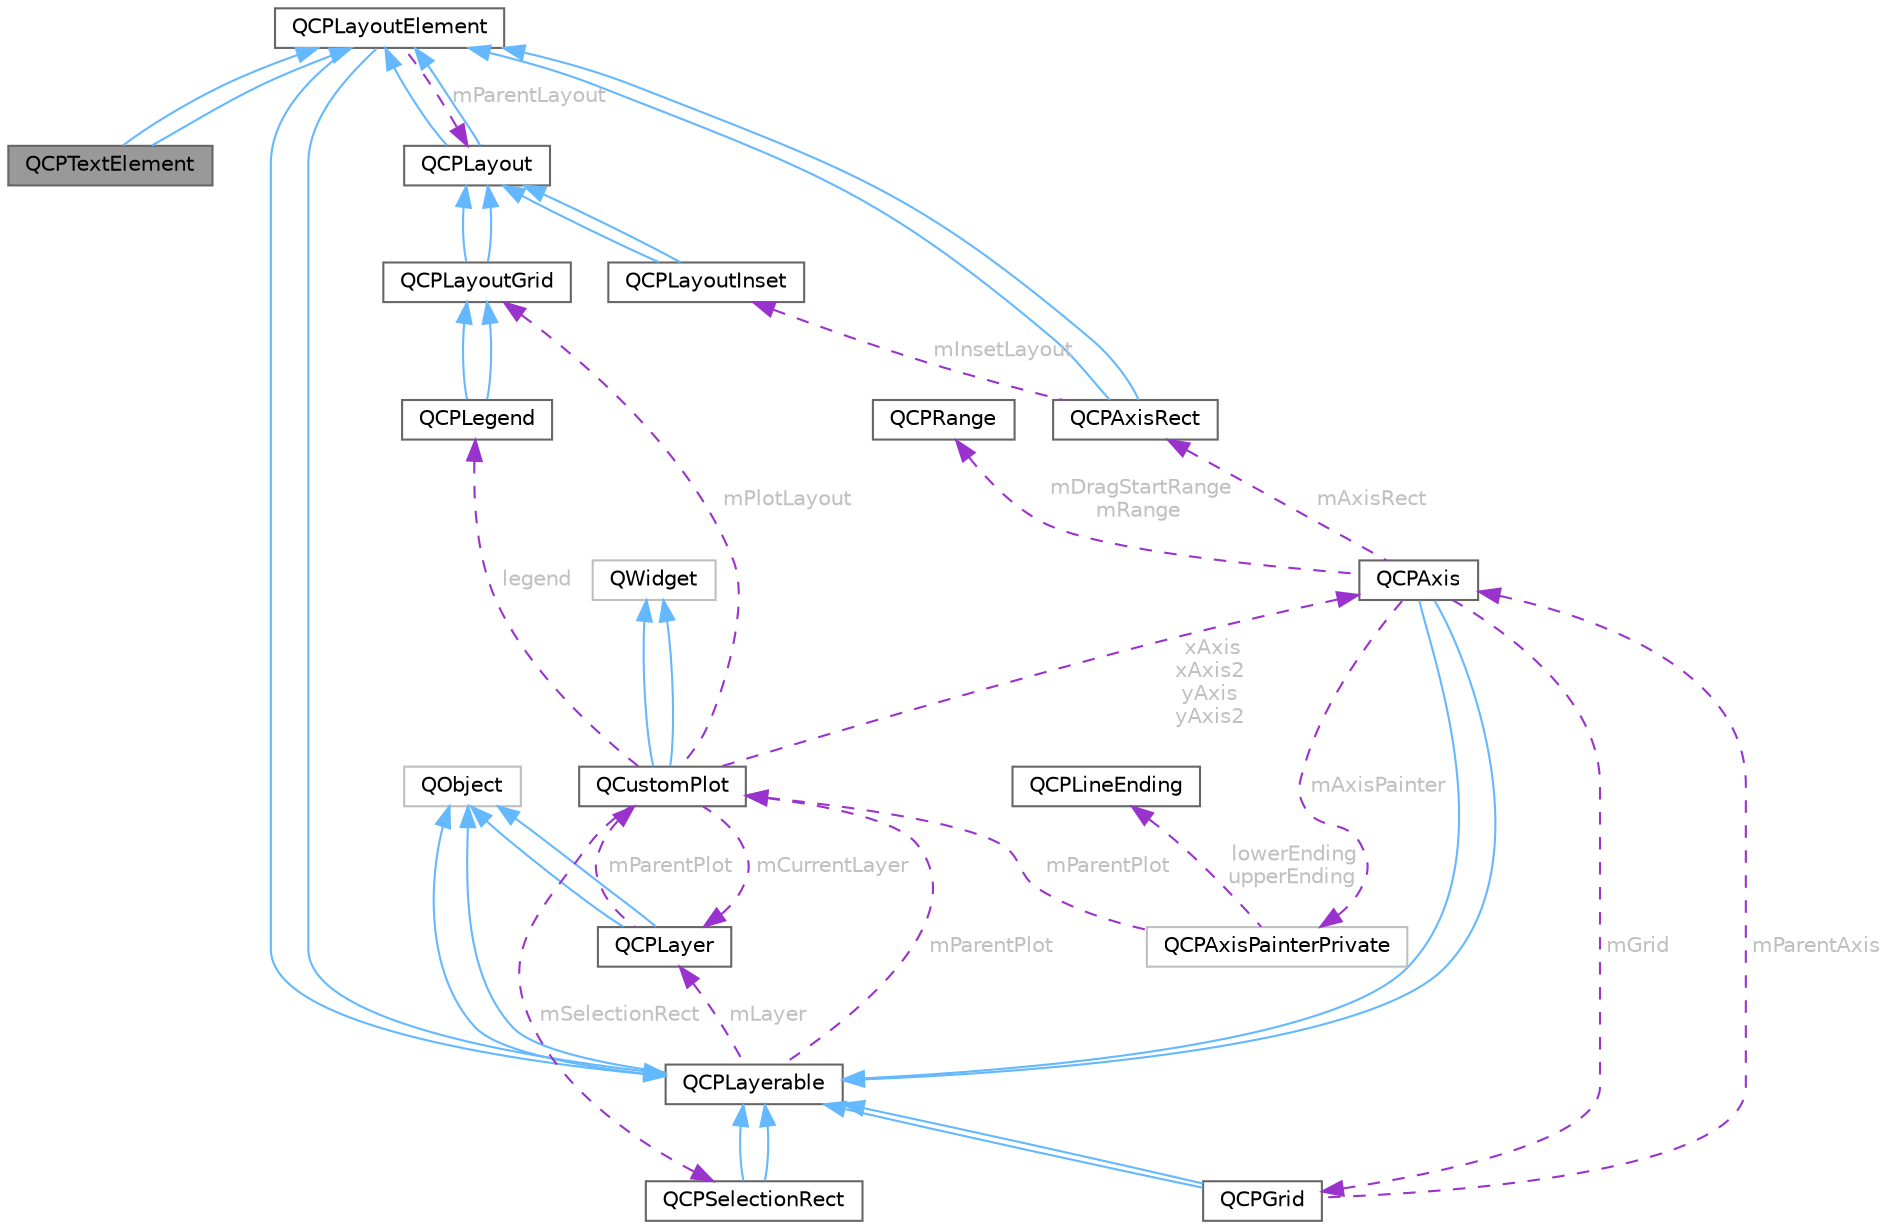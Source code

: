 digraph "QCPTextElement"
{
 // LATEX_PDF_SIZE
  bgcolor="transparent";
  edge [fontname=Helvetica,fontsize=10,labelfontname=Helvetica,labelfontsize=10];
  node [fontname=Helvetica,fontsize=10,shape=box,height=0.2,width=0.4];
  Node1 [id="Node000001",label="QCPTextElement",height=0.2,width=0.4,color="gray40", fillcolor="grey60", style="filled", fontcolor="black",tooltip="A layout element displaying a text."];
  Node2 -> Node1 [id="edge1_Node000001_Node000002",dir="back",color="steelblue1",style="solid",tooltip=" "];
  Node2 [id="Node000002",label="QCPLayoutElement",height=0.2,width=0.4,color="gray40", fillcolor="white", style="filled",URL="$class_q_c_p_layout_element.html",tooltip="The abstract base class for all objects that form the layout system."];
  Node3 -> Node2 [id="edge2_Node000002_Node000003",dir="back",color="steelblue1",style="solid",tooltip=" "];
  Node3 [id="Node000003",label="QCPLayerable",height=0.2,width=0.4,color="gray40", fillcolor="white", style="filled",URL="$class_q_c_p_layerable.html",tooltip="Base class for all drawable objects."];
  Node4 -> Node3 [id="edge3_Node000003_Node000004",dir="back",color="steelblue1",style="solid",tooltip=" "];
  Node4 [id="Node000004",label="QObject",height=0.2,width=0.4,color="grey75", fillcolor="white", style="filled",tooltip=" "];
  Node4 -> Node3 [id="edge4_Node000003_Node000004",dir="back",color="steelblue1",style="solid",tooltip=" "];
  Node5 -> Node3 [id="edge5_Node000003_Node000005",dir="back",color="darkorchid3",style="dashed",tooltip=" ",label=" mParentPlot",fontcolor="grey" ];
  Node5 [id="Node000005",label="QCustomPlot",height=0.2,width=0.4,color="gray40", fillcolor="white", style="filled",URL="$class_q_custom_plot.html",tooltip="The central class of the library. This is the QWidget which displays the plot and interacts with the ..."];
  Node6 -> Node5 [id="edge6_Node000005_Node000006",dir="back",color="steelblue1",style="solid",tooltip=" "];
  Node6 [id="Node000006",label="QWidget",height=0.2,width=0.4,color="grey75", fillcolor="white", style="filled",tooltip=" "];
  Node6 -> Node5 [id="edge7_Node000005_Node000006",dir="back",color="steelblue1",style="solid",tooltip=" "];
  Node7 -> Node5 [id="edge8_Node000005_Node000007",dir="back",color="darkorchid3",style="dashed",tooltip=" ",label=" xAxis\nxAxis2\nyAxis\nyAxis2",fontcolor="grey" ];
  Node7 [id="Node000007",label="QCPAxis",height=0.2,width=0.4,color="gray40", fillcolor="white", style="filled",URL="$class_q_c_p_axis.html",tooltip="Manages a single axis inside a QCustomPlot."];
  Node3 -> Node7 [id="edge9_Node000007_Node000003",dir="back",color="steelblue1",style="solid",tooltip=" "];
  Node3 -> Node7 [id="edge10_Node000007_Node000003",dir="back",color="steelblue1",style="solid",tooltip=" "];
  Node8 -> Node7 [id="edge11_Node000007_Node000008",dir="back",color="darkorchid3",style="dashed",tooltip=" ",label=" mAxisRect",fontcolor="grey" ];
  Node8 [id="Node000008",label="QCPAxisRect",height=0.2,width=0.4,color="gray40", fillcolor="white", style="filled",URL="$class_q_c_p_axis_rect.html",tooltip="Holds multiple axes and arranges them in a rectangular shape."];
  Node2 -> Node8 [id="edge12_Node000008_Node000002",dir="back",color="steelblue1",style="solid",tooltip=" "];
  Node2 -> Node8 [id="edge13_Node000008_Node000002",dir="back",color="steelblue1",style="solid",tooltip=" "];
  Node9 -> Node8 [id="edge14_Node000008_Node000009",dir="back",color="darkorchid3",style="dashed",tooltip=" ",label=" mInsetLayout",fontcolor="grey" ];
  Node9 [id="Node000009",label="QCPLayoutInset",height=0.2,width=0.4,color="gray40", fillcolor="white", style="filled",URL="$class_q_c_p_layout_inset.html",tooltip="A layout that places child elements aligned to the border or arbitrarily positioned."];
  Node10 -> Node9 [id="edge15_Node000009_Node000010",dir="back",color="steelblue1",style="solid",tooltip=" "];
  Node10 [id="Node000010",label="QCPLayout",height=0.2,width=0.4,color="gray40", fillcolor="white", style="filled",URL="$class_q_c_p_layout.html",tooltip="The abstract base class for layouts."];
  Node2 -> Node10 [id="edge16_Node000010_Node000002",dir="back",color="steelblue1",style="solid",tooltip=" "];
  Node2 -> Node10 [id="edge17_Node000010_Node000002",dir="back",color="steelblue1",style="solid",tooltip=" "];
  Node10 -> Node9 [id="edge18_Node000009_Node000010",dir="back",color="steelblue1",style="solid",tooltip=" "];
  Node11 -> Node7 [id="edge19_Node000007_Node000011",dir="back",color="darkorchid3",style="dashed",tooltip=" ",label=" mDragStartRange\nmRange",fontcolor="grey" ];
  Node11 [id="Node000011",label="QCPRange",height=0.2,width=0.4,color="gray40", fillcolor="white", style="filled",URL="$class_q_c_p_range.html",tooltip="Represents the range an axis is encompassing."];
  Node12 -> Node7 [id="edge20_Node000007_Node000012",dir="back",color="darkorchid3",style="dashed",tooltip=" ",label=" mGrid",fontcolor="grey" ];
  Node12 [id="Node000012",label="QCPGrid",height=0.2,width=0.4,color="gray40", fillcolor="white", style="filled",URL="$class_q_c_p_grid.html",tooltip="Responsible for drawing the grid of a QCPAxis."];
  Node3 -> Node12 [id="edge21_Node000012_Node000003",dir="back",color="steelblue1",style="solid",tooltip=" "];
  Node3 -> Node12 [id="edge22_Node000012_Node000003",dir="back",color="steelblue1",style="solid",tooltip=" "];
  Node7 -> Node12 [id="edge23_Node000012_Node000007",dir="back",color="darkorchid3",style="dashed",tooltip=" ",label=" mParentAxis",fontcolor="grey" ];
  Node13 -> Node7 [id="edge24_Node000007_Node000013",dir="back",color="darkorchid3",style="dashed",tooltip=" ",label=" mAxisPainter",fontcolor="grey" ];
  Node13 [id="Node000013",label="QCPAxisPainterPrivate",height=0.2,width=0.4,color="grey75", fillcolor="white", style="filled",URL="$class_q_c_p_axis_painter_private.html",tooltip=" "];
  Node14 -> Node13 [id="edge25_Node000013_Node000014",dir="back",color="darkorchid3",style="dashed",tooltip=" ",label=" lowerEnding\nupperEnding",fontcolor="grey" ];
  Node14 [id="Node000014",label="QCPLineEnding",height=0.2,width=0.4,color="gray40", fillcolor="white", style="filled",URL="$class_q_c_p_line_ending.html",tooltip="Handles the different ending decorations for line-like items."];
  Node5 -> Node13 [id="edge26_Node000013_Node000005",dir="back",color="darkorchid3",style="dashed",tooltip=" ",label=" mParentPlot",fontcolor="grey" ];
  Node15 -> Node5 [id="edge27_Node000005_Node000015",dir="back",color="darkorchid3",style="dashed",tooltip=" ",label=" legend",fontcolor="grey" ];
  Node15 [id="Node000015",label="QCPLegend",height=0.2,width=0.4,color="gray40", fillcolor="white", style="filled",URL="$class_q_c_p_legend.html",tooltip="Manages a legend inside a QCustomPlot."];
  Node16 -> Node15 [id="edge28_Node000015_Node000016",dir="back",color="steelblue1",style="solid",tooltip=" "];
  Node16 [id="Node000016",label="QCPLayoutGrid",height=0.2,width=0.4,color="gray40", fillcolor="white", style="filled",URL="$class_q_c_p_layout_grid.html",tooltip="A layout that arranges child elements in a grid."];
  Node10 -> Node16 [id="edge29_Node000016_Node000010",dir="back",color="steelblue1",style="solid",tooltip=" "];
  Node10 -> Node16 [id="edge30_Node000016_Node000010",dir="back",color="steelblue1",style="solid",tooltip=" "];
  Node16 -> Node15 [id="edge31_Node000015_Node000016",dir="back",color="steelblue1",style="solid",tooltip=" "];
  Node16 -> Node5 [id="edge32_Node000005_Node000016",dir="back",color="darkorchid3",style="dashed",tooltip=" ",label=" mPlotLayout",fontcolor="grey" ];
  Node17 -> Node5 [id="edge33_Node000005_Node000017",dir="back",color="darkorchid3",style="dashed",tooltip=" ",label=" mCurrentLayer",fontcolor="grey" ];
  Node17 [id="Node000017",label="QCPLayer",height=0.2,width=0.4,color="gray40", fillcolor="white", style="filled",URL="$class_q_c_p_layer.html",tooltip="A layer that may contain objects, to control the rendering order."];
  Node4 -> Node17 [id="edge34_Node000017_Node000004",dir="back",color="steelblue1",style="solid",tooltip=" "];
  Node4 -> Node17 [id="edge35_Node000017_Node000004",dir="back",color="steelblue1",style="solid",tooltip=" "];
  Node5 -> Node17 [id="edge36_Node000017_Node000005",dir="back",color="darkorchid3",style="dashed",tooltip=" ",label=" mParentPlot",fontcolor="grey" ];
  Node18 -> Node5 [id="edge37_Node000005_Node000018",dir="back",color="darkorchid3",style="dashed",tooltip=" ",label=" mSelectionRect",fontcolor="grey" ];
  Node18 [id="Node000018",label="QCPSelectionRect",height=0.2,width=0.4,color="gray40", fillcolor="white", style="filled",URL="$class_q_c_p_selection_rect.html",tooltip="Provides rect/rubber-band data selection and range zoom interaction."];
  Node3 -> Node18 [id="edge38_Node000018_Node000003",dir="back",color="steelblue1",style="solid",tooltip=" "];
  Node3 -> Node18 [id="edge39_Node000018_Node000003",dir="back",color="steelblue1",style="solid",tooltip=" "];
  Node17 -> Node3 [id="edge40_Node000003_Node000017",dir="back",color="darkorchid3",style="dashed",tooltip=" ",label=" mLayer",fontcolor="grey" ];
  Node3 -> Node2 [id="edge41_Node000002_Node000003",dir="back",color="steelblue1",style="solid",tooltip=" "];
  Node10 -> Node2 [id="edge42_Node000002_Node000010",dir="back",color="darkorchid3",style="dashed",tooltip=" ",label=" mParentLayout",fontcolor="grey" ];
  Node2 -> Node1 [id="edge43_Node000001_Node000002",dir="back",color="steelblue1",style="solid",tooltip=" "];
}
